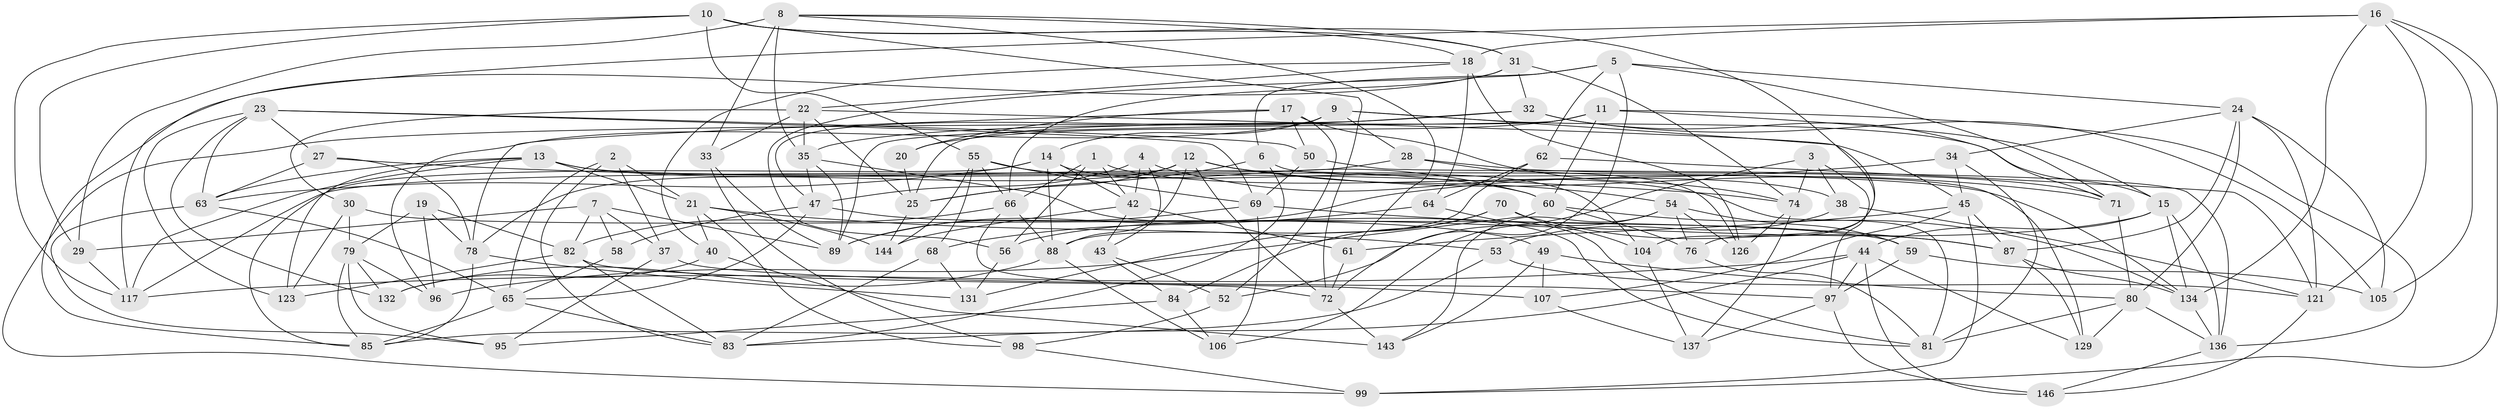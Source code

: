 // Generated by graph-tools (version 1.1) at 2025/52/02/27/25 19:52:27]
// undirected, 98 vertices, 243 edges
graph export_dot {
graph [start="1"]
  node [color=gray90,style=filled];
  1;
  2;
  3;
  4;
  5 [super="+124"];
  6;
  7 [super="+93"];
  8 [super="+141"];
  9 [super="+90"];
  10 [super="+26"];
  11 [super="+102"];
  12 [super="+147"];
  13 [super="+108"];
  14 [super="+41"];
  15 [super="+39"];
  16 [super="+148"];
  17 [super="+103"];
  18 [super="+109"];
  19;
  20;
  21 [super="+51"];
  22 [super="+57"];
  23 [super="+135"];
  24 [super="+36"];
  25 [super="+73"];
  27;
  28;
  29;
  30;
  31 [super="+138"];
  32 [super="+119"];
  33;
  34;
  35 [super="+75"];
  37;
  38;
  40;
  42 [super="+48"];
  43;
  44 [super="+46"];
  45 [super="+110"];
  47 [super="+139"];
  49;
  50;
  52;
  53;
  54 [super="+67"];
  55 [super="+77"];
  56;
  58;
  59;
  60 [super="+118"];
  61;
  62;
  63 [super="+130"];
  64;
  65 [super="+120"];
  66 [super="+92"];
  68;
  69 [super="+116"];
  70;
  71 [super="+86"];
  72 [super="+113"];
  74 [super="+114"];
  76;
  78 [super="+125"];
  79 [super="+128"];
  80 [super="+142"];
  81 [super="+94"];
  82 [super="+112"];
  83 [super="+133"];
  84;
  85 [super="+115"];
  87 [super="+101"];
  88 [super="+111"];
  89 [super="+91"];
  95;
  96;
  97 [super="+100"];
  98;
  99;
  104;
  105;
  106;
  107;
  117 [super="+122"];
  121 [super="+127"];
  123;
  126;
  129;
  131;
  132;
  134 [super="+140"];
  136 [super="+145"];
  137;
  143;
  144;
  146;
  1 -- 66;
  1 -- 56;
  1 -- 38;
  1 -- 42;
  2 -- 37;
  2 -- 65;
  2 -- 21;
  2 -- 83;
  3 -- 97;
  3 -- 38;
  3 -- 52;
  3 -- 74;
  4 -- 43;
  4 -- 47;
  4 -- 42;
  4 -- 81;
  5 -- 62;
  5 -- 72;
  5 -- 56;
  5 -- 6;
  5 -- 24;
  5 -- 71;
  6 -- 129;
  6 -- 83;
  6 -- 25;
  7 -- 82;
  7 -- 58 [weight=2];
  7 -- 29;
  7 -- 37;
  7 -- 89;
  8 -- 33;
  8 -- 29;
  8 -- 18;
  8 -- 35;
  8 -- 61;
  8 -- 31;
  9 -- 76;
  9 -- 28;
  9 -- 14;
  9 -- 96;
  9 -- 47;
  9 -- 15;
  10 -- 104;
  10 -- 117;
  10 -- 31;
  10 -- 72;
  10 -- 29;
  10 -- 55;
  11 -- 89;
  11 -- 25;
  11 -- 136;
  11 -- 20;
  11 -- 60;
  11 -- 15;
  12 -- 54;
  12 -- 72;
  12 -- 25;
  12 -- 78;
  12 -- 71;
  12 -- 88;
  13 -- 60;
  13 -- 21;
  13 -- 123;
  13 -- 134;
  13 -- 117;
  13 -- 63;
  14 -- 88;
  14 -- 63;
  14 -- 42;
  14 -- 104;
  14 -- 85;
  15 -- 134;
  15 -- 56;
  15 -- 136;
  15 -- 44;
  16 -- 134;
  16 -- 99;
  16 -- 18;
  16 -- 105;
  16 -- 121;
  16 -- 117;
  17 -- 52;
  17 -- 20 [weight=2];
  17 -- 50;
  17 -- 74;
  17 -- 78;
  18 -- 22;
  18 -- 64;
  18 -- 40;
  18 -- 126;
  19 -- 96;
  19 -- 79;
  19 -- 78;
  19 -- 82;
  20 -- 25;
  21 -- 40;
  21 -- 144;
  21 -- 98;
  21 -- 53;
  22 -- 45;
  22 -- 33;
  22 -- 25;
  22 -- 30;
  22 -- 35;
  23 -- 123;
  23 -- 27;
  23 -- 132;
  23 -- 50;
  23 -- 69;
  23 -- 63;
  24 -- 105;
  24 -- 34;
  24 -- 80;
  24 -- 87;
  24 -- 121;
  25 -- 144;
  27 -- 74;
  27 -- 78;
  27 -- 63;
  28 -- 126;
  28 -- 71;
  28 -- 117;
  29 -- 117;
  30 -- 59;
  30 -- 123;
  30 -- 79;
  31 -- 66;
  31 -- 85;
  31 -- 32;
  31 -- 74;
  32 -- 71 [weight=2];
  32 -- 99;
  32 -- 105;
  32 -- 35;
  33 -- 89;
  33 -- 98;
  34 -- 45;
  34 -- 81;
  34 -- 89;
  35 -- 89;
  35 -- 47;
  35 -- 81;
  37 -- 95;
  37 -- 97;
  38 -- 53;
  38 -- 121;
  40 -- 143;
  40 -- 132;
  42 -- 61;
  42 -- 144;
  42 -- 43;
  43 -- 84;
  43 -- 52;
  44 -- 117;
  44 -- 129;
  44 -- 97;
  44 -- 146;
  44 -- 83;
  45 -- 87;
  45 -- 99;
  45 -- 107;
  45 -- 61;
  47 -- 49;
  47 -- 65;
  47 -- 58;
  49 -- 107;
  49 -- 143;
  49 -- 80;
  50 -- 69;
  50 -- 136;
  52 -- 98;
  53 -- 85;
  53 -- 121;
  54 -- 143;
  54 -- 106;
  54 -- 126;
  54 -- 59;
  54 -- 76;
  55 -- 144;
  55 -- 60;
  55 -- 68;
  55 -- 69;
  55 -- 66;
  56 -- 131;
  58 -- 65;
  59 -- 105;
  59 -- 97;
  60 -- 96;
  60 -- 134;
  60 -- 76;
  61 -- 72;
  62 -- 64;
  62 -- 121;
  62 -- 88;
  63 -- 95;
  63 -- 65;
  64 -- 68;
  64 -- 81;
  65 -- 83;
  65 -- 85;
  66 -- 72;
  66 -- 88;
  66 -- 82;
  68 -- 131;
  68 -- 83;
  69 -- 106;
  69 -- 87;
  69 -- 89;
  70 -- 104;
  70 -- 87;
  70 -- 84;
  70 -- 131;
  71 -- 80;
  72 -- 143;
  74 -- 126;
  74 -- 137;
  76 -- 81;
  78 -- 131;
  78 -- 85;
  79 -- 132;
  79 -- 96;
  79 -- 95;
  79 -- 85;
  80 -- 81;
  80 -- 129;
  80 -- 136;
  82 -- 123;
  82 -- 83;
  82 -- 107;
  84 -- 106;
  84 -- 95;
  87 -- 129;
  87 -- 134;
  88 -- 132;
  88 -- 106;
  97 -- 137;
  97 -- 146;
  98 -- 99;
  104 -- 137;
  107 -- 137;
  121 -- 146;
  134 -- 136;
  136 -- 146;
}
